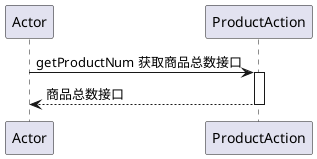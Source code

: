 @startuml
participant Actor
Actor -> ProductAction : getProductNum 获取商品总数接口
activate ProductAction
return 商品总数接口
@enduml